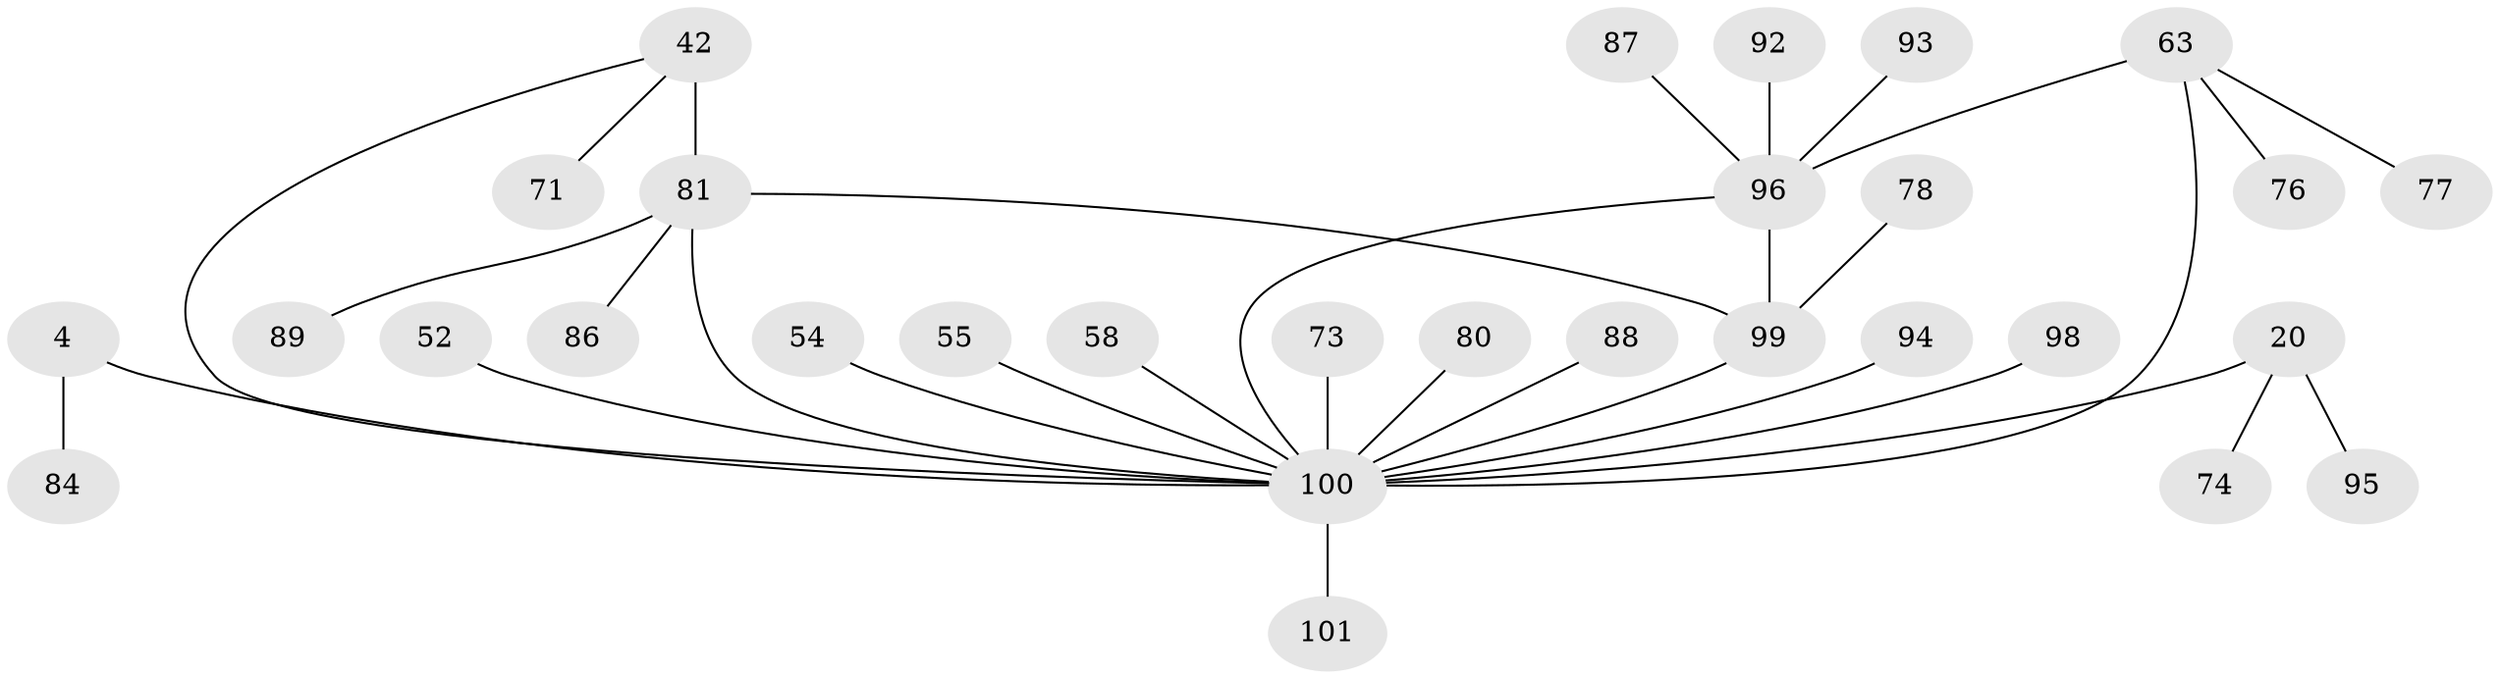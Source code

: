 // original degree distribution, {5: 0.039603960396039604, 9: 0.0297029702970297, 8: 0.019801980198019802, 7: 0.07920792079207921, 11: 0.009900990099009901, 13: 0.019801980198019802, 6: 0.04950495049504951, 2: 0.2079207920792079, 1: 0.504950495049505, 4: 0.009900990099009901, 3: 0.0297029702970297}
// Generated by graph-tools (version 1.1) at 2025/57/03/04/25 21:57:23]
// undirected, 30 vertices, 33 edges
graph export_dot {
graph [start="1"]
  node [color=gray90,style=filled];
  4 [super="+1"];
  20 [super="+18"];
  42 [super="+38+37"];
  52;
  54;
  55;
  58;
  63 [super="+41+45+39+31+24+60"];
  71 [super="+69"];
  73;
  74;
  76;
  77 [super="+57+70"];
  78;
  80;
  81 [super="+59+62"];
  84;
  86;
  87;
  88 [super="+50"];
  89;
  92 [super="+85"];
  93;
  94 [super="+49"];
  95;
  96 [super="+47+14+27+30+15+61+65+48+68+75"];
  98 [super="+64"];
  99 [super="+97+12+72"];
  100 [super="+67+34+40+91+32+51"];
  101 [super="+90"];
  4 -- 84;
  4 -- 100 [weight=7];
  20 -- 95;
  20 -- 74;
  20 -- 100 [weight=8];
  42 -- 81 [weight=6];
  42 -- 100;
  42 -- 71;
  52 -- 100;
  54 -- 100;
  55 -- 100;
  58 -- 100;
  63 -- 96 [weight=2];
  63 -- 76;
  63 -- 100 [weight=6];
  63 -- 77;
  73 -- 100;
  78 -- 99;
  80 -- 100;
  81 -- 99 [weight=2];
  81 -- 100 [weight=3];
  81 -- 86;
  81 -- 89;
  87 -- 96;
  88 -- 100;
  92 -- 96;
  93 -- 96;
  94 -- 100;
  96 -- 100 [weight=4];
  96 -- 99 [weight=6];
  98 -- 100;
  99 -- 100;
  100 -- 101;
}
